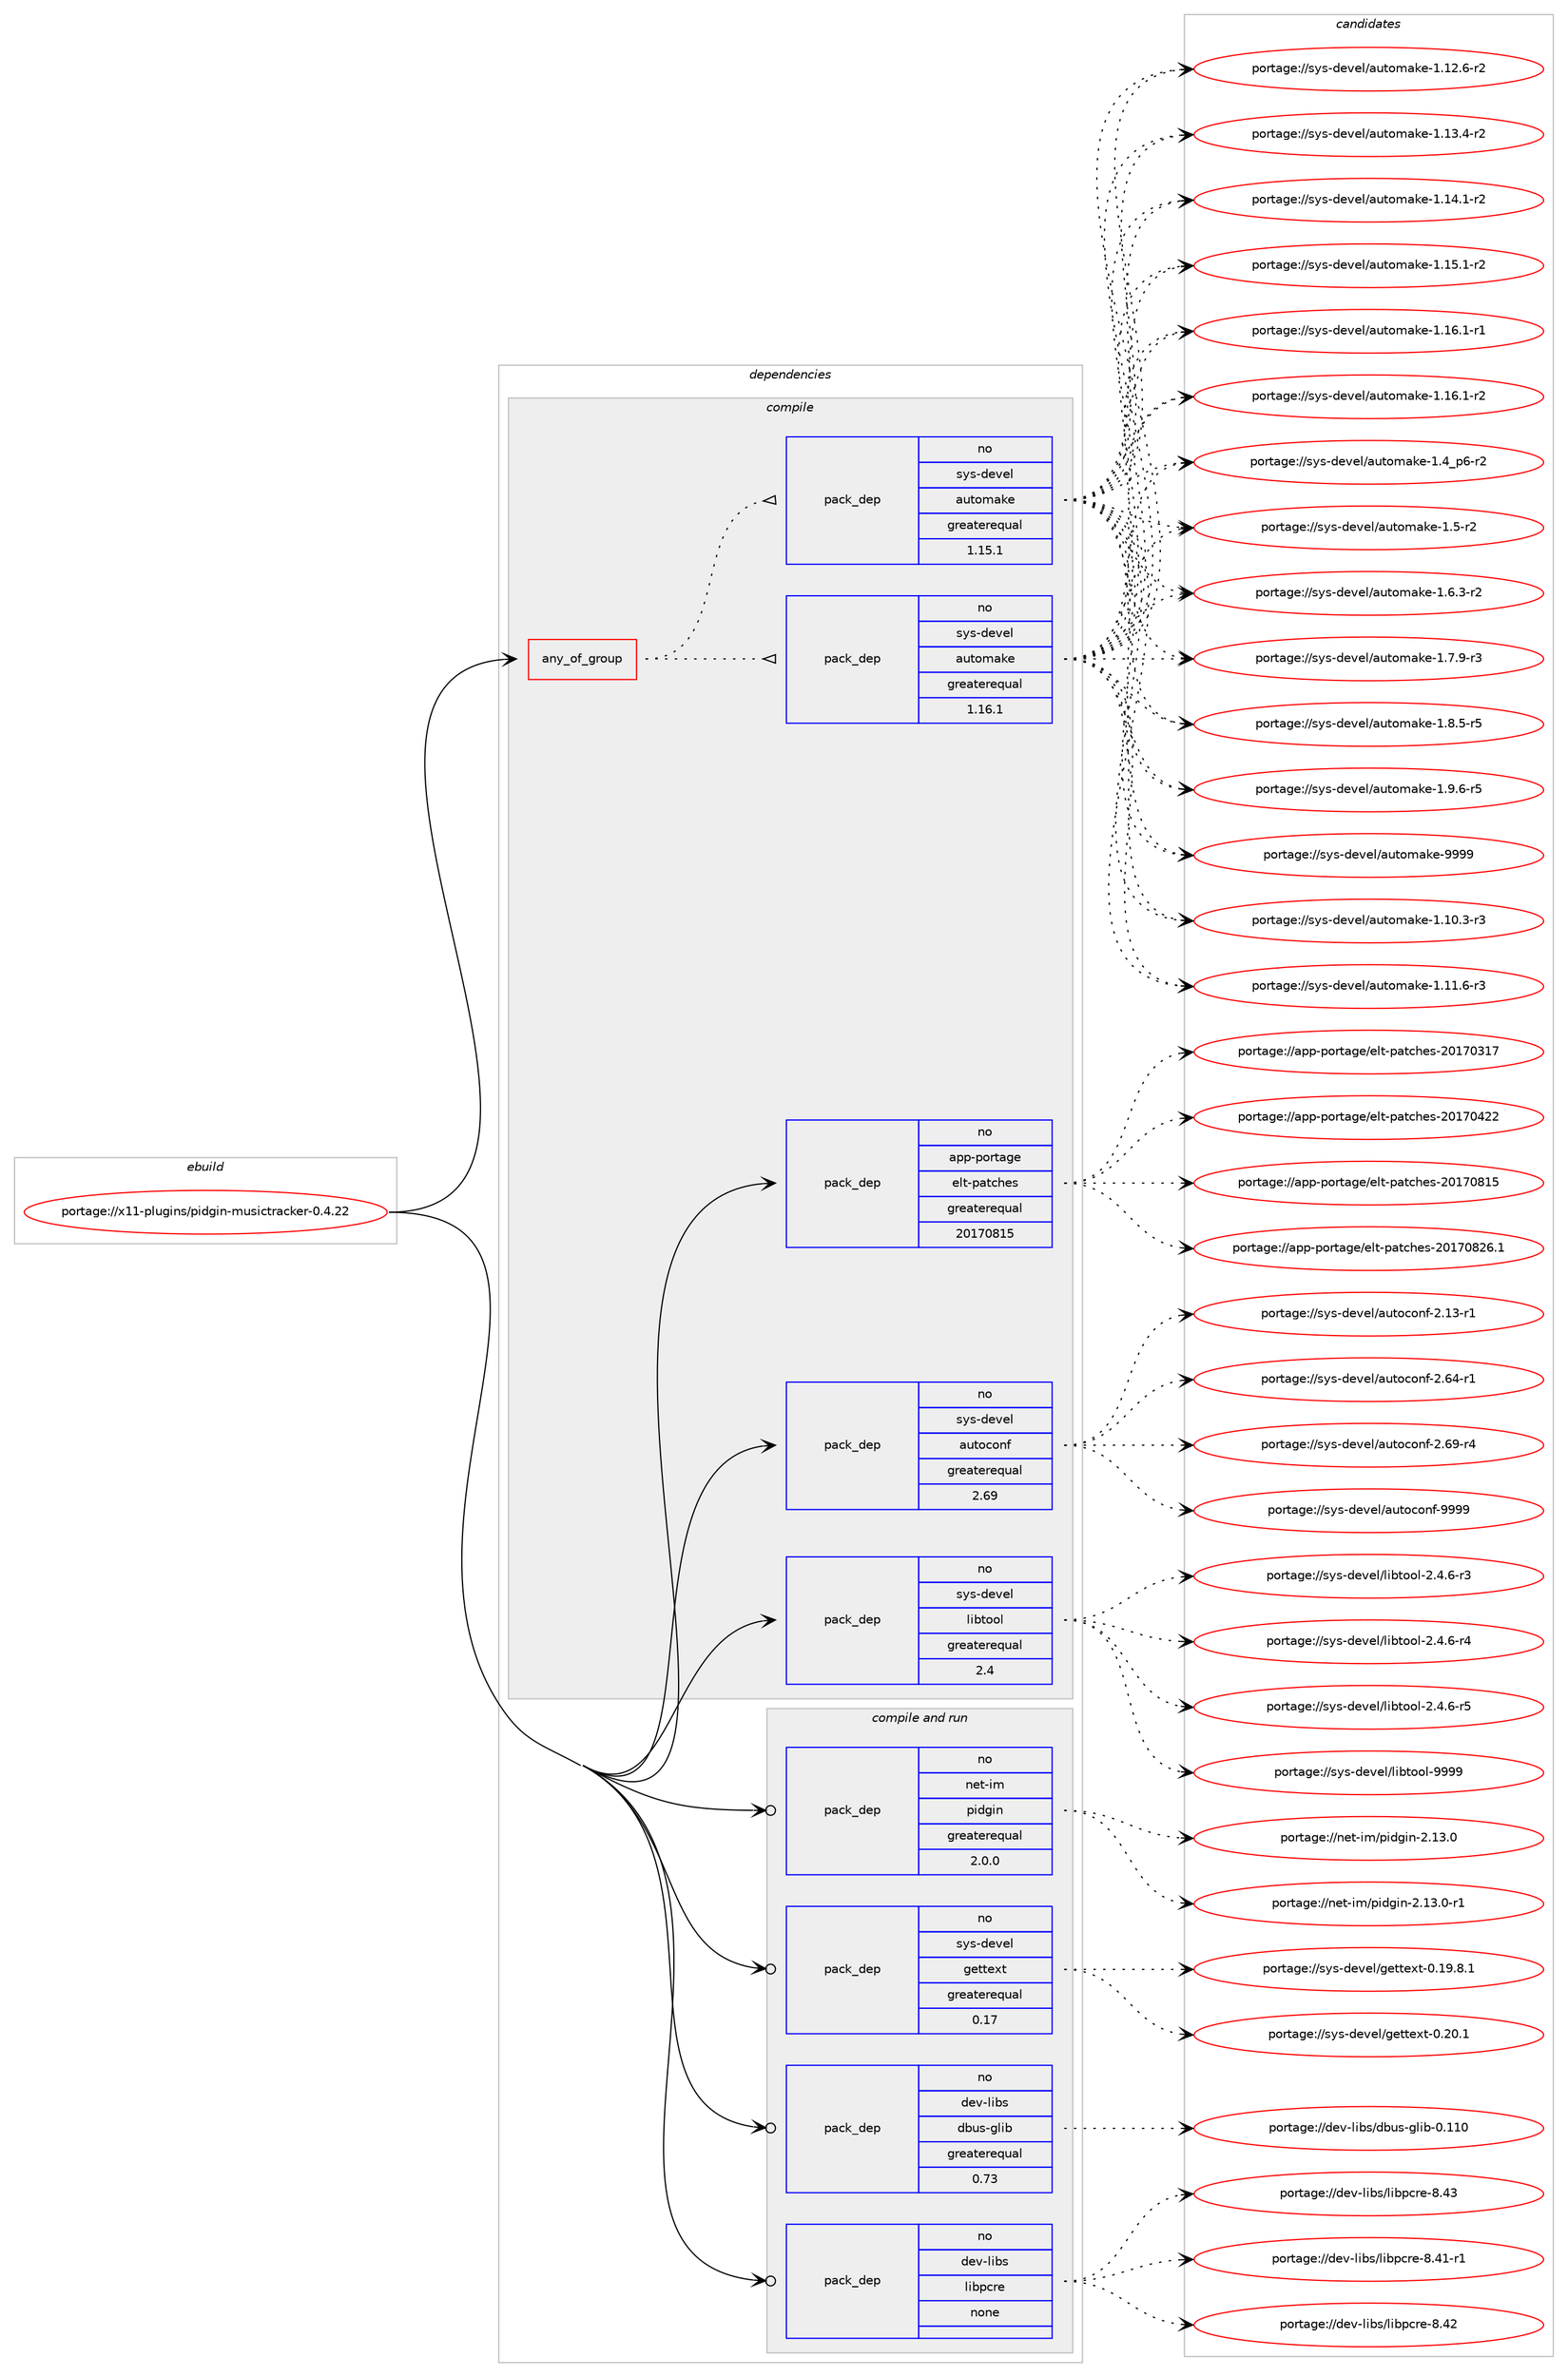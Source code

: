digraph prolog {

# *************
# Graph options
# *************

newrank=true;
concentrate=true;
compound=true;
graph [rankdir=LR,fontname=Helvetica,fontsize=10,ranksep=1.5];#, ranksep=2.5, nodesep=0.2];
edge  [arrowhead=vee];
node  [fontname=Helvetica,fontsize=10];

# **********
# The ebuild
# **********

subgraph cluster_leftcol {
color=gray;
rank=same;
label=<<i>ebuild</i>>;
id [label="portage://x11-plugins/pidgin-musictracker-0.4.22", color=red, width=4, href="../x11-plugins/pidgin-musictracker-0.4.22.svg"];
}

# ****************
# The dependencies
# ****************

subgraph cluster_midcol {
color=gray;
label=<<i>dependencies</i>>;
subgraph cluster_compile {
fillcolor="#eeeeee";
style=filled;
label=<<i>compile</i>>;
subgraph any7940 {
dependency456343 [label=<<TABLE BORDER="0" CELLBORDER="1" CELLSPACING="0" CELLPADDING="4"><TR><TD CELLPADDING="10">any_of_group</TD></TR></TABLE>>, shape=none, color=red];subgraph pack339282 {
dependency456344 [label=<<TABLE BORDER="0" CELLBORDER="1" CELLSPACING="0" CELLPADDING="4" WIDTH="220"><TR><TD ROWSPAN="6" CELLPADDING="30">pack_dep</TD></TR><TR><TD WIDTH="110">no</TD></TR><TR><TD>sys-devel</TD></TR><TR><TD>automake</TD></TR><TR><TD>greaterequal</TD></TR><TR><TD>1.16.1</TD></TR></TABLE>>, shape=none, color=blue];
}
dependency456343:e -> dependency456344:w [weight=20,style="dotted",arrowhead="oinv"];
subgraph pack339283 {
dependency456345 [label=<<TABLE BORDER="0" CELLBORDER="1" CELLSPACING="0" CELLPADDING="4" WIDTH="220"><TR><TD ROWSPAN="6" CELLPADDING="30">pack_dep</TD></TR><TR><TD WIDTH="110">no</TD></TR><TR><TD>sys-devel</TD></TR><TR><TD>automake</TD></TR><TR><TD>greaterequal</TD></TR><TR><TD>1.15.1</TD></TR></TABLE>>, shape=none, color=blue];
}
dependency456343:e -> dependency456345:w [weight=20,style="dotted",arrowhead="oinv"];
}
id:e -> dependency456343:w [weight=20,style="solid",arrowhead="vee"];
subgraph pack339284 {
dependency456346 [label=<<TABLE BORDER="0" CELLBORDER="1" CELLSPACING="0" CELLPADDING="4" WIDTH="220"><TR><TD ROWSPAN="6" CELLPADDING="30">pack_dep</TD></TR><TR><TD WIDTH="110">no</TD></TR><TR><TD>app-portage</TD></TR><TR><TD>elt-patches</TD></TR><TR><TD>greaterequal</TD></TR><TR><TD>20170815</TD></TR></TABLE>>, shape=none, color=blue];
}
id:e -> dependency456346:w [weight=20,style="solid",arrowhead="vee"];
subgraph pack339285 {
dependency456347 [label=<<TABLE BORDER="0" CELLBORDER="1" CELLSPACING="0" CELLPADDING="4" WIDTH="220"><TR><TD ROWSPAN="6" CELLPADDING="30">pack_dep</TD></TR><TR><TD WIDTH="110">no</TD></TR><TR><TD>sys-devel</TD></TR><TR><TD>autoconf</TD></TR><TR><TD>greaterequal</TD></TR><TR><TD>2.69</TD></TR></TABLE>>, shape=none, color=blue];
}
id:e -> dependency456347:w [weight=20,style="solid",arrowhead="vee"];
subgraph pack339286 {
dependency456348 [label=<<TABLE BORDER="0" CELLBORDER="1" CELLSPACING="0" CELLPADDING="4" WIDTH="220"><TR><TD ROWSPAN="6" CELLPADDING="30">pack_dep</TD></TR><TR><TD WIDTH="110">no</TD></TR><TR><TD>sys-devel</TD></TR><TR><TD>libtool</TD></TR><TR><TD>greaterequal</TD></TR><TR><TD>2.4</TD></TR></TABLE>>, shape=none, color=blue];
}
id:e -> dependency456348:w [weight=20,style="solid",arrowhead="vee"];
}
subgraph cluster_compileandrun {
fillcolor="#eeeeee";
style=filled;
label=<<i>compile and run</i>>;
subgraph pack339287 {
dependency456349 [label=<<TABLE BORDER="0" CELLBORDER="1" CELLSPACING="0" CELLPADDING="4" WIDTH="220"><TR><TD ROWSPAN="6" CELLPADDING="30">pack_dep</TD></TR><TR><TD WIDTH="110">no</TD></TR><TR><TD>dev-libs</TD></TR><TR><TD>dbus-glib</TD></TR><TR><TD>greaterequal</TD></TR><TR><TD>0.73</TD></TR></TABLE>>, shape=none, color=blue];
}
id:e -> dependency456349:w [weight=20,style="solid",arrowhead="odotvee"];
subgraph pack339288 {
dependency456350 [label=<<TABLE BORDER="0" CELLBORDER="1" CELLSPACING="0" CELLPADDING="4" WIDTH="220"><TR><TD ROWSPAN="6" CELLPADDING="30">pack_dep</TD></TR><TR><TD WIDTH="110">no</TD></TR><TR><TD>dev-libs</TD></TR><TR><TD>libpcre</TD></TR><TR><TD>none</TD></TR><TR><TD></TD></TR></TABLE>>, shape=none, color=blue];
}
id:e -> dependency456350:w [weight=20,style="solid",arrowhead="odotvee"];
subgraph pack339289 {
dependency456351 [label=<<TABLE BORDER="0" CELLBORDER="1" CELLSPACING="0" CELLPADDING="4" WIDTH="220"><TR><TD ROWSPAN="6" CELLPADDING="30">pack_dep</TD></TR><TR><TD WIDTH="110">no</TD></TR><TR><TD>net-im</TD></TR><TR><TD>pidgin</TD></TR><TR><TD>greaterequal</TD></TR><TR><TD>2.0.0</TD></TR></TABLE>>, shape=none, color=blue];
}
id:e -> dependency456351:w [weight=20,style="solid",arrowhead="odotvee"];
subgraph pack339290 {
dependency456352 [label=<<TABLE BORDER="0" CELLBORDER="1" CELLSPACING="0" CELLPADDING="4" WIDTH="220"><TR><TD ROWSPAN="6" CELLPADDING="30">pack_dep</TD></TR><TR><TD WIDTH="110">no</TD></TR><TR><TD>sys-devel</TD></TR><TR><TD>gettext</TD></TR><TR><TD>greaterequal</TD></TR><TR><TD>0.17</TD></TR></TABLE>>, shape=none, color=blue];
}
id:e -> dependency456352:w [weight=20,style="solid",arrowhead="odotvee"];
}
subgraph cluster_run {
fillcolor="#eeeeee";
style=filled;
label=<<i>run</i>>;
}
}

# **************
# The candidates
# **************

subgraph cluster_choices {
rank=same;
color=gray;
label=<<i>candidates</i>>;

subgraph choice339282 {
color=black;
nodesep=1;
choiceportage11512111545100101118101108479711711611110997107101454946494846514511451 [label="portage://sys-devel/automake-1.10.3-r3", color=red, width=4,href="../sys-devel/automake-1.10.3-r3.svg"];
choiceportage11512111545100101118101108479711711611110997107101454946494946544511451 [label="portage://sys-devel/automake-1.11.6-r3", color=red, width=4,href="../sys-devel/automake-1.11.6-r3.svg"];
choiceportage11512111545100101118101108479711711611110997107101454946495046544511450 [label="portage://sys-devel/automake-1.12.6-r2", color=red, width=4,href="../sys-devel/automake-1.12.6-r2.svg"];
choiceportage11512111545100101118101108479711711611110997107101454946495146524511450 [label="portage://sys-devel/automake-1.13.4-r2", color=red, width=4,href="../sys-devel/automake-1.13.4-r2.svg"];
choiceportage11512111545100101118101108479711711611110997107101454946495246494511450 [label="portage://sys-devel/automake-1.14.1-r2", color=red, width=4,href="../sys-devel/automake-1.14.1-r2.svg"];
choiceportage11512111545100101118101108479711711611110997107101454946495346494511450 [label="portage://sys-devel/automake-1.15.1-r2", color=red, width=4,href="../sys-devel/automake-1.15.1-r2.svg"];
choiceportage11512111545100101118101108479711711611110997107101454946495446494511449 [label="portage://sys-devel/automake-1.16.1-r1", color=red, width=4,href="../sys-devel/automake-1.16.1-r1.svg"];
choiceportage11512111545100101118101108479711711611110997107101454946495446494511450 [label="portage://sys-devel/automake-1.16.1-r2", color=red, width=4,href="../sys-devel/automake-1.16.1-r2.svg"];
choiceportage115121115451001011181011084797117116111109971071014549465295112544511450 [label="portage://sys-devel/automake-1.4_p6-r2", color=red, width=4,href="../sys-devel/automake-1.4_p6-r2.svg"];
choiceportage11512111545100101118101108479711711611110997107101454946534511450 [label="portage://sys-devel/automake-1.5-r2", color=red, width=4,href="../sys-devel/automake-1.5-r2.svg"];
choiceportage115121115451001011181011084797117116111109971071014549465446514511450 [label="portage://sys-devel/automake-1.6.3-r2", color=red, width=4,href="../sys-devel/automake-1.6.3-r2.svg"];
choiceportage115121115451001011181011084797117116111109971071014549465546574511451 [label="portage://sys-devel/automake-1.7.9-r3", color=red, width=4,href="../sys-devel/automake-1.7.9-r3.svg"];
choiceportage115121115451001011181011084797117116111109971071014549465646534511453 [label="portage://sys-devel/automake-1.8.5-r5", color=red, width=4,href="../sys-devel/automake-1.8.5-r5.svg"];
choiceportage115121115451001011181011084797117116111109971071014549465746544511453 [label="portage://sys-devel/automake-1.9.6-r5", color=red, width=4,href="../sys-devel/automake-1.9.6-r5.svg"];
choiceportage115121115451001011181011084797117116111109971071014557575757 [label="portage://sys-devel/automake-9999", color=red, width=4,href="../sys-devel/automake-9999.svg"];
dependency456344:e -> choiceportage11512111545100101118101108479711711611110997107101454946494846514511451:w [style=dotted,weight="100"];
dependency456344:e -> choiceportage11512111545100101118101108479711711611110997107101454946494946544511451:w [style=dotted,weight="100"];
dependency456344:e -> choiceportage11512111545100101118101108479711711611110997107101454946495046544511450:w [style=dotted,weight="100"];
dependency456344:e -> choiceportage11512111545100101118101108479711711611110997107101454946495146524511450:w [style=dotted,weight="100"];
dependency456344:e -> choiceportage11512111545100101118101108479711711611110997107101454946495246494511450:w [style=dotted,weight="100"];
dependency456344:e -> choiceportage11512111545100101118101108479711711611110997107101454946495346494511450:w [style=dotted,weight="100"];
dependency456344:e -> choiceportage11512111545100101118101108479711711611110997107101454946495446494511449:w [style=dotted,weight="100"];
dependency456344:e -> choiceportage11512111545100101118101108479711711611110997107101454946495446494511450:w [style=dotted,weight="100"];
dependency456344:e -> choiceportage115121115451001011181011084797117116111109971071014549465295112544511450:w [style=dotted,weight="100"];
dependency456344:e -> choiceportage11512111545100101118101108479711711611110997107101454946534511450:w [style=dotted,weight="100"];
dependency456344:e -> choiceportage115121115451001011181011084797117116111109971071014549465446514511450:w [style=dotted,weight="100"];
dependency456344:e -> choiceportage115121115451001011181011084797117116111109971071014549465546574511451:w [style=dotted,weight="100"];
dependency456344:e -> choiceportage115121115451001011181011084797117116111109971071014549465646534511453:w [style=dotted,weight="100"];
dependency456344:e -> choiceportage115121115451001011181011084797117116111109971071014549465746544511453:w [style=dotted,weight="100"];
dependency456344:e -> choiceportage115121115451001011181011084797117116111109971071014557575757:w [style=dotted,weight="100"];
}
subgraph choice339283 {
color=black;
nodesep=1;
choiceportage11512111545100101118101108479711711611110997107101454946494846514511451 [label="portage://sys-devel/automake-1.10.3-r3", color=red, width=4,href="../sys-devel/automake-1.10.3-r3.svg"];
choiceportage11512111545100101118101108479711711611110997107101454946494946544511451 [label="portage://sys-devel/automake-1.11.6-r3", color=red, width=4,href="../sys-devel/automake-1.11.6-r3.svg"];
choiceportage11512111545100101118101108479711711611110997107101454946495046544511450 [label="portage://sys-devel/automake-1.12.6-r2", color=red, width=4,href="../sys-devel/automake-1.12.6-r2.svg"];
choiceportage11512111545100101118101108479711711611110997107101454946495146524511450 [label="portage://sys-devel/automake-1.13.4-r2", color=red, width=4,href="../sys-devel/automake-1.13.4-r2.svg"];
choiceportage11512111545100101118101108479711711611110997107101454946495246494511450 [label="portage://sys-devel/automake-1.14.1-r2", color=red, width=4,href="../sys-devel/automake-1.14.1-r2.svg"];
choiceportage11512111545100101118101108479711711611110997107101454946495346494511450 [label="portage://sys-devel/automake-1.15.1-r2", color=red, width=4,href="../sys-devel/automake-1.15.1-r2.svg"];
choiceportage11512111545100101118101108479711711611110997107101454946495446494511449 [label="portage://sys-devel/automake-1.16.1-r1", color=red, width=4,href="../sys-devel/automake-1.16.1-r1.svg"];
choiceportage11512111545100101118101108479711711611110997107101454946495446494511450 [label="portage://sys-devel/automake-1.16.1-r2", color=red, width=4,href="../sys-devel/automake-1.16.1-r2.svg"];
choiceportage115121115451001011181011084797117116111109971071014549465295112544511450 [label="portage://sys-devel/automake-1.4_p6-r2", color=red, width=4,href="../sys-devel/automake-1.4_p6-r2.svg"];
choiceportage11512111545100101118101108479711711611110997107101454946534511450 [label="portage://sys-devel/automake-1.5-r2", color=red, width=4,href="../sys-devel/automake-1.5-r2.svg"];
choiceportage115121115451001011181011084797117116111109971071014549465446514511450 [label="portage://sys-devel/automake-1.6.3-r2", color=red, width=4,href="../sys-devel/automake-1.6.3-r2.svg"];
choiceportage115121115451001011181011084797117116111109971071014549465546574511451 [label="portage://sys-devel/automake-1.7.9-r3", color=red, width=4,href="../sys-devel/automake-1.7.9-r3.svg"];
choiceportage115121115451001011181011084797117116111109971071014549465646534511453 [label="portage://sys-devel/automake-1.8.5-r5", color=red, width=4,href="../sys-devel/automake-1.8.5-r5.svg"];
choiceportage115121115451001011181011084797117116111109971071014549465746544511453 [label="portage://sys-devel/automake-1.9.6-r5", color=red, width=4,href="../sys-devel/automake-1.9.6-r5.svg"];
choiceportage115121115451001011181011084797117116111109971071014557575757 [label="portage://sys-devel/automake-9999", color=red, width=4,href="../sys-devel/automake-9999.svg"];
dependency456345:e -> choiceportage11512111545100101118101108479711711611110997107101454946494846514511451:w [style=dotted,weight="100"];
dependency456345:e -> choiceportage11512111545100101118101108479711711611110997107101454946494946544511451:w [style=dotted,weight="100"];
dependency456345:e -> choiceportage11512111545100101118101108479711711611110997107101454946495046544511450:w [style=dotted,weight="100"];
dependency456345:e -> choiceportage11512111545100101118101108479711711611110997107101454946495146524511450:w [style=dotted,weight="100"];
dependency456345:e -> choiceportage11512111545100101118101108479711711611110997107101454946495246494511450:w [style=dotted,weight="100"];
dependency456345:e -> choiceportage11512111545100101118101108479711711611110997107101454946495346494511450:w [style=dotted,weight="100"];
dependency456345:e -> choiceportage11512111545100101118101108479711711611110997107101454946495446494511449:w [style=dotted,weight="100"];
dependency456345:e -> choiceportage11512111545100101118101108479711711611110997107101454946495446494511450:w [style=dotted,weight="100"];
dependency456345:e -> choiceportage115121115451001011181011084797117116111109971071014549465295112544511450:w [style=dotted,weight="100"];
dependency456345:e -> choiceportage11512111545100101118101108479711711611110997107101454946534511450:w [style=dotted,weight="100"];
dependency456345:e -> choiceportage115121115451001011181011084797117116111109971071014549465446514511450:w [style=dotted,weight="100"];
dependency456345:e -> choiceportage115121115451001011181011084797117116111109971071014549465546574511451:w [style=dotted,weight="100"];
dependency456345:e -> choiceportage115121115451001011181011084797117116111109971071014549465646534511453:w [style=dotted,weight="100"];
dependency456345:e -> choiceportage115121115451001011181011084797117116111109971071014549465746544511453:w [style=dotted,weight="100"];
dependency456345:e -> choiceportage115121115451001011181011084797117116111109971071014557575757:w [style=dotted,weight="100"];
}
subgraph choice339284 {
color=black;
nodesep=1;
choiceportage97112112451121111141169710310147101108116451129711699104101115455048495548514955 [label="portage://app-portage/elt-patches-20170317", color=red, width=4,href="../app-portage/elt-patches-20170317.svg"];
choiceportage97112112451121111141169710310147101108116451129711699104101115455048495548525050 [label="portage://app-portage/elt-patches-20170422", color=red, width=4,href="../app-portage/elt-patches-20170422.svg"];
choiceportage97112112451121111141169710310147101108116451129711699104101115455048495548564953 [label="portage://app-portage/elt-patches-20170815", color=red, width=4,href="../app-portage/elt-patches-20170815.svg"];
choiceportage971121124511211111411697103101471011081164511297116991041011154550484955485650544649 [label="portage://app-portage/elt-patches-20170826.1", color=red, width=4,href="../app-portage/elt-patches-20170826.1.svg"];
dependency456346:e -> choiceportage97112112451121111141169710310147101108116451129711699104101115455048495548514955:w [style=dotted,weight="100"];
dependency456346:e -> choiceportage97112112451121111141169710310147101108116451129711699104101115455048495548525050:w [style=dotted,weight="100"];
dependency456346:e -> choiceportage97112112451121111141169710310147101108116451129711699104101115455048495548564953:w [style=dotted,weight="100"];
dependency456346:e -> choiceportage971121124511211111411697103101471011081164511297116991041011154550484955485650544649:w [style=dotted,weight="100"];
}
subgraph choice339285 {
color=black;
nodesep=1;
choiceportage1151211154510010111810110847971171161119911111010245504649514511449 [label="portage://sys-devel/autoconf-2.13-r1", color=red, width=4,href="../sys-devel/autoconf-2.13-r1.svg"];
choiceportage1151211154510010111810110847971171161119911111010245504654524511449 [label="portage://sys-devel/autoconf-2.64-r1", color=red, width=4,href="../sys-devel/autoconf-2.64-r1.svg"];
choiceportage1151211154510010111810110847971171161119911111010245504654574511452 [label="portage://sys-devel/autoconf-2.69-r4", color=red, width=4,href="../sys-devel/autoconf-2.69-r4.svg"];
choiceportage115121115451001011181011084797117116111991111101024557575757 [label="portage://sys-devel/autoconf-9999", color=red, width=4,href="../sys-devel/autoconf-9999.svg"];
dependency456347:e -> choiceportage1151211154510010111810110847971171161119911111010245504649514511449:w [style=dotted,weight="100"];
dependency456347:e -> choiceportage1151211154510010111810110847971171161119911111010245504654524511449:w [style=dotted,weight="100"];
dependency456347:e -> choiceportage1151211154510010111810110847971171161119911111010245504654574511452:w [style=dotted,weight="100"];
dependency456347:e -> choiceportage115121115451001011181011084797117116111991111101024557575757:w [style=dotted,weight="100"];
}
subgraph choice339286 {
color=black;
nodesep=1;
choiceportage1151211154510010111810110847108105981161111111084550465246544511451 [label="portage://sys-devel/libtool-2.4.6-r3", color=red, width=4,href="../sys-devel/libtool-2.4.6-r3.svg"];
choiceportage1151211154510010111810110847108105981161111111084550465246544511452 [label="portage://sys-devel/libtool-2.4.6-r4", color=red, width=4,href="../sys-devel/libtool-2.4.6-r4.svg"];
choiceportage1151211154510010111810110847108105981161111111084550465246544511453 [label="portage://sys-devel/libtool-2.4.6-r5", color=red, width=4,href="../sys-devel/libtool-2.4.6-r5.svg"];
choiceportage1151211154510010111810110847108105981161111111084557575757 [label="portage://sys-devel/libtool-9999", color=red, width=4,href="../sys-devel/libtool-9999.svg"];
dependency456348:e -> choiceportage1151211154510010111810110847108105981161111111084550465246544511451:w [style=dotted,weight="100"];
dependency456348:e -> choiceportage1151211154510010111810110847108105981161111111084550465246544511452:w [style=dotted,weight="100"];
dependency456348:e -> choiceportage1151211154510010111810110847108105981161111111084550465246544511453:w [style=dotted,weight="100"];
dependency456348:e -> choiceportage1151211154510010111810110847108105981161111111084557575757:w [style=dotted,weight="100"];
}
subgraph choice339287 {
color=black;
nodesep=1;
choiceportage100101118451081059811547100981171154510310810598454846494948 [label="portage://dev-libs/dbus-glib-0.110", color=red, width=4,href="../dev-libs/dbus-glib-0.110.svg"];
dependency456349:e -> choiceportage100101118451081059811547100981171154510310810598454846494948:w [style=dotted,weight="100"];
}
subgraph choice339288 {
color=black;
nodesep=1;
choiceportage100101118451081059811547108105981129911410145564652494511449 [label="portage://dev-libs/libpcre-8.41-r1", color=red, width=4,href="../dev-libs/libpcre-8.41-r1.svg"];
choiceportage10010111845108105981154710810598112991141014556465250 [label="portage://dev-libs/libpcre-8.42", color=red, width=4,href="../dev-libs/libpcre-8.42.svg"];
choiceportage10010111845108105981154710810598112991141014556465251 [label="portage://dev-libs/libpcre-8.43", color=red, width=4,href="../dev-libs/libpcre-8.43.svg"];
dependency456350:e -> choiceportage100101118451081059811547108105981129911410145564652494511449:w [style=dotted,weight="100"];
dependency456350:e -> choiceportage10010111845108105981154710810598112991141014556465250:w [style=dotted,weight="100"];
dependency456350:e -> choiceportage10010111845108105981154710810598112991141014556465251:w [style=dotted,weight="100"];
}
subgraph choice339289 {
color=black;
nodesep=1;
choiceportage110101116451051094711210510010310511045504649514648 [label="portage://net-im/pidgin-2.13.0", color=red, width=4,href="../net-im/pidgin-2.13.0.svg"];
choiceportage1101011164510510947112105100103105110455046495146484511449 [label="portage://net-im/pidgin-2.13.0-r1", color=red, width=4,href="../net-im/pidgin-2.13.0-r1.svg"];
dependency456351:e -> choiceportage110101116451051094711210510010310511045504649514648:w [style=dotted,weight="100"];
dependency456351:e -> choiceportage1101011164510510947112105100103105110455046495146484511449:w [style=dotted,weight="100"];
}
subgraph choice339290 {
color=black;
nodesep=1;
choiceportage1151211154510010111810110847103101116116101120116454846495746564649 [label="portage://sys-devel/gettext-0.19.8.1", color=red, width=4,href="../sys-devel/gettext-0.19.8.1.svg"];
choiceportage115121115451001011181011084710310111611610112011645484650484649 [label="portage://sys-devel/gettext-0.20.1", color=red, width=4,href="../sys-devel/gettext-0.20.1.svg"];
dependency456352:e -> choiceportage1151211154510010111810110847103101116116101120116454846495746564649:w [style=dotted,weight="100"];
dependency456352:e -> choiceportage115121115451001011181011084710310111611610112011645484650484649:w [style=dotted,weight="100"];
}
}

}
